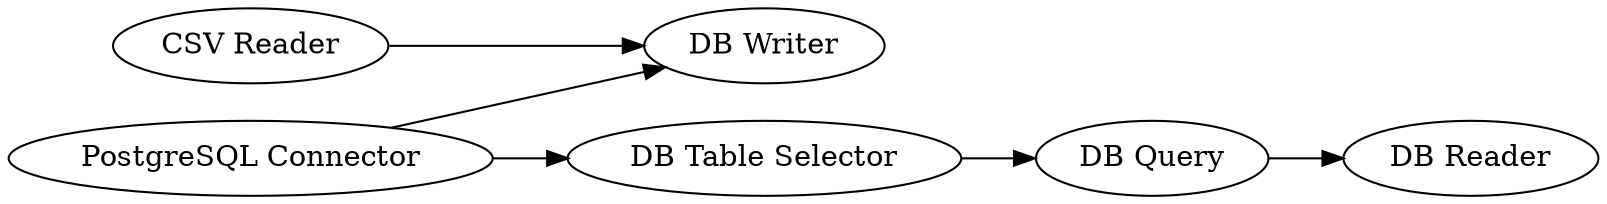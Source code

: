 digraph {
	3 -> 2
	8 -> 2
	8 -> 5
	5 -> 9
	9 -> 6
	5 [label="DB Table Selector"]
	9 [label="DB Query"]
	8 [label="PostgreSQL Connector"]
	6 [label="DB Reader"]
	3 [label="CSV Reader"]
	2 [label="DB Writer"]
	rankdir=LR
}

